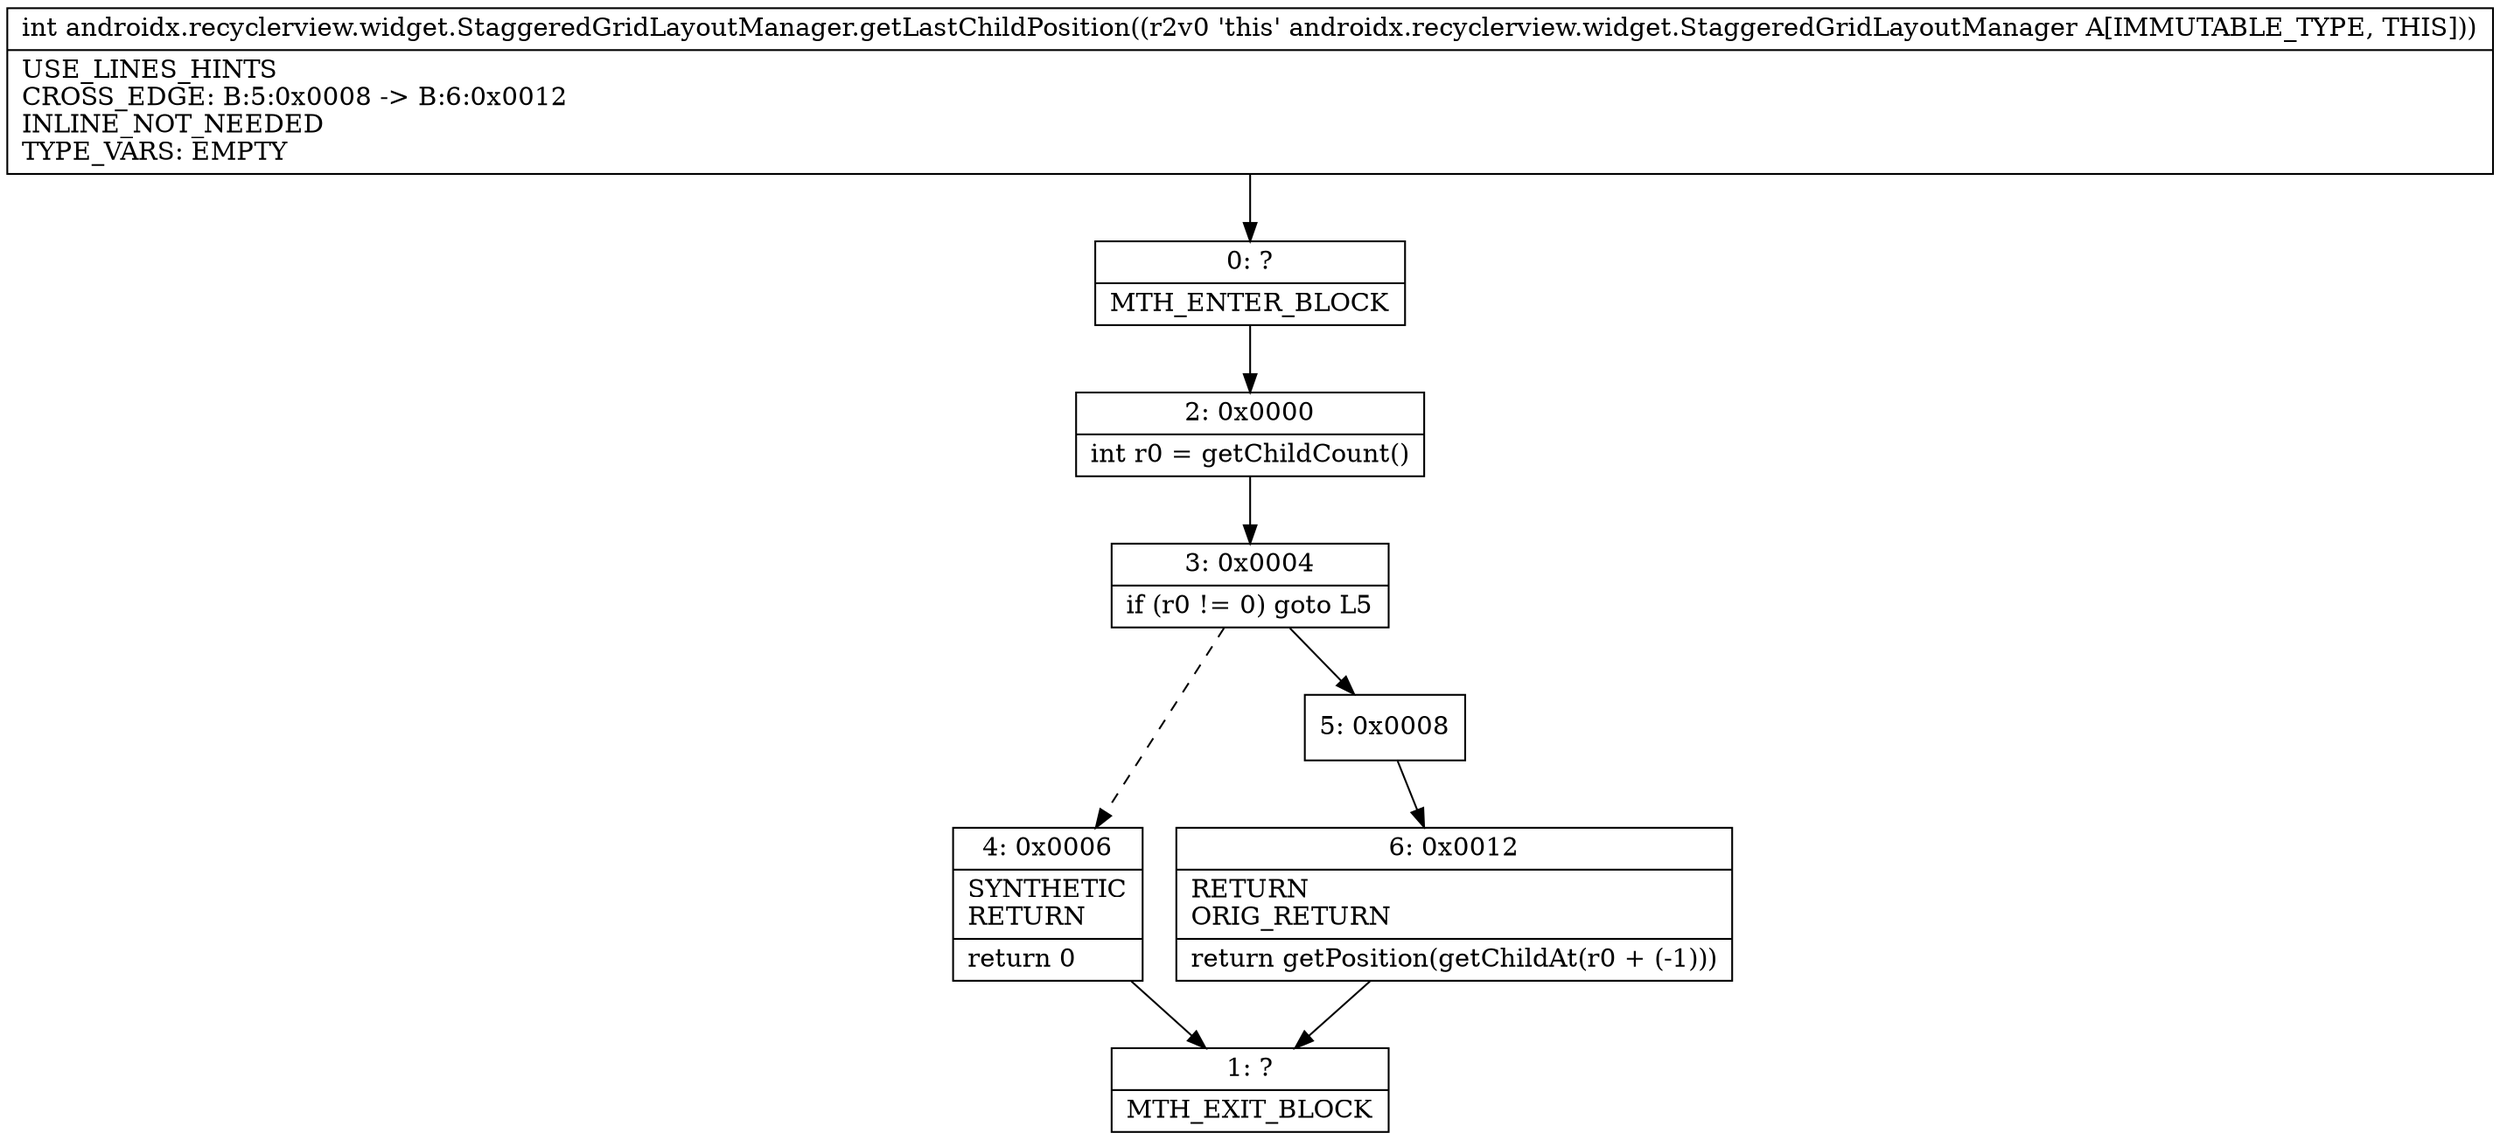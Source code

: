 digraph "CFG forandroidx.recyclerview.widget.StaggeredGridLayoutManager.getLastChildPosition()I" {
Node_0 [shape=record,label="{0\:\ ?|MTH_ENTER_BLOCK\l}"];
Node_2 [shape=record,label="{2\:\ 0x0000|int r0 = getChildCount()\l}"];
Node_3 [shape=record,label="{3\:\ 0x0004|if (r0 != 0) goto L5\l}"];
Node_4 [shape=record,label="{4\:\ 0x0006|SYNTHETIC\lRETURN\l|return 0\l}"];
Node_1 [shape=record,label="{1\:\ ?|MTH_EXIT_BLOCK\l}"];
Node_5 [shape=record,label="{5\:\ 0x0008}"];
Node_6 [shape=record,label="{6\:\ 0x0012|RETURN\lORIG_RETURN\l|return getPosition(getChildAt(r0 + (\-1)))\l}"];
MethodNode[shape=record,label="{int androidx.recyclerview.widget.StaggeredGridLayoutManager.getLastChildPosition((r2v0 'this' androidx.recyclerview.widget.StaggeredGridLayoutManager A[IMMUTABLE_TYPE, THIS]))  | USE_LINES_HINTS\lCROSS_EDGE: B:5:0x0008 \-\> B:6:0x0012\lINLINE_NOT_NEEDED\lTYPE_VARS: EMPTY\l}"];
MethodNode -> Node_0;Node_0 -> Node_2;
Node_2 -> Node_3;
Node_3 -> Node_4[style=dashed];
Node_3 -> Node_5;
Node_4 -> Node_1;
Node_5 -> Node_6;
Node_6 -> Node_1;
}

